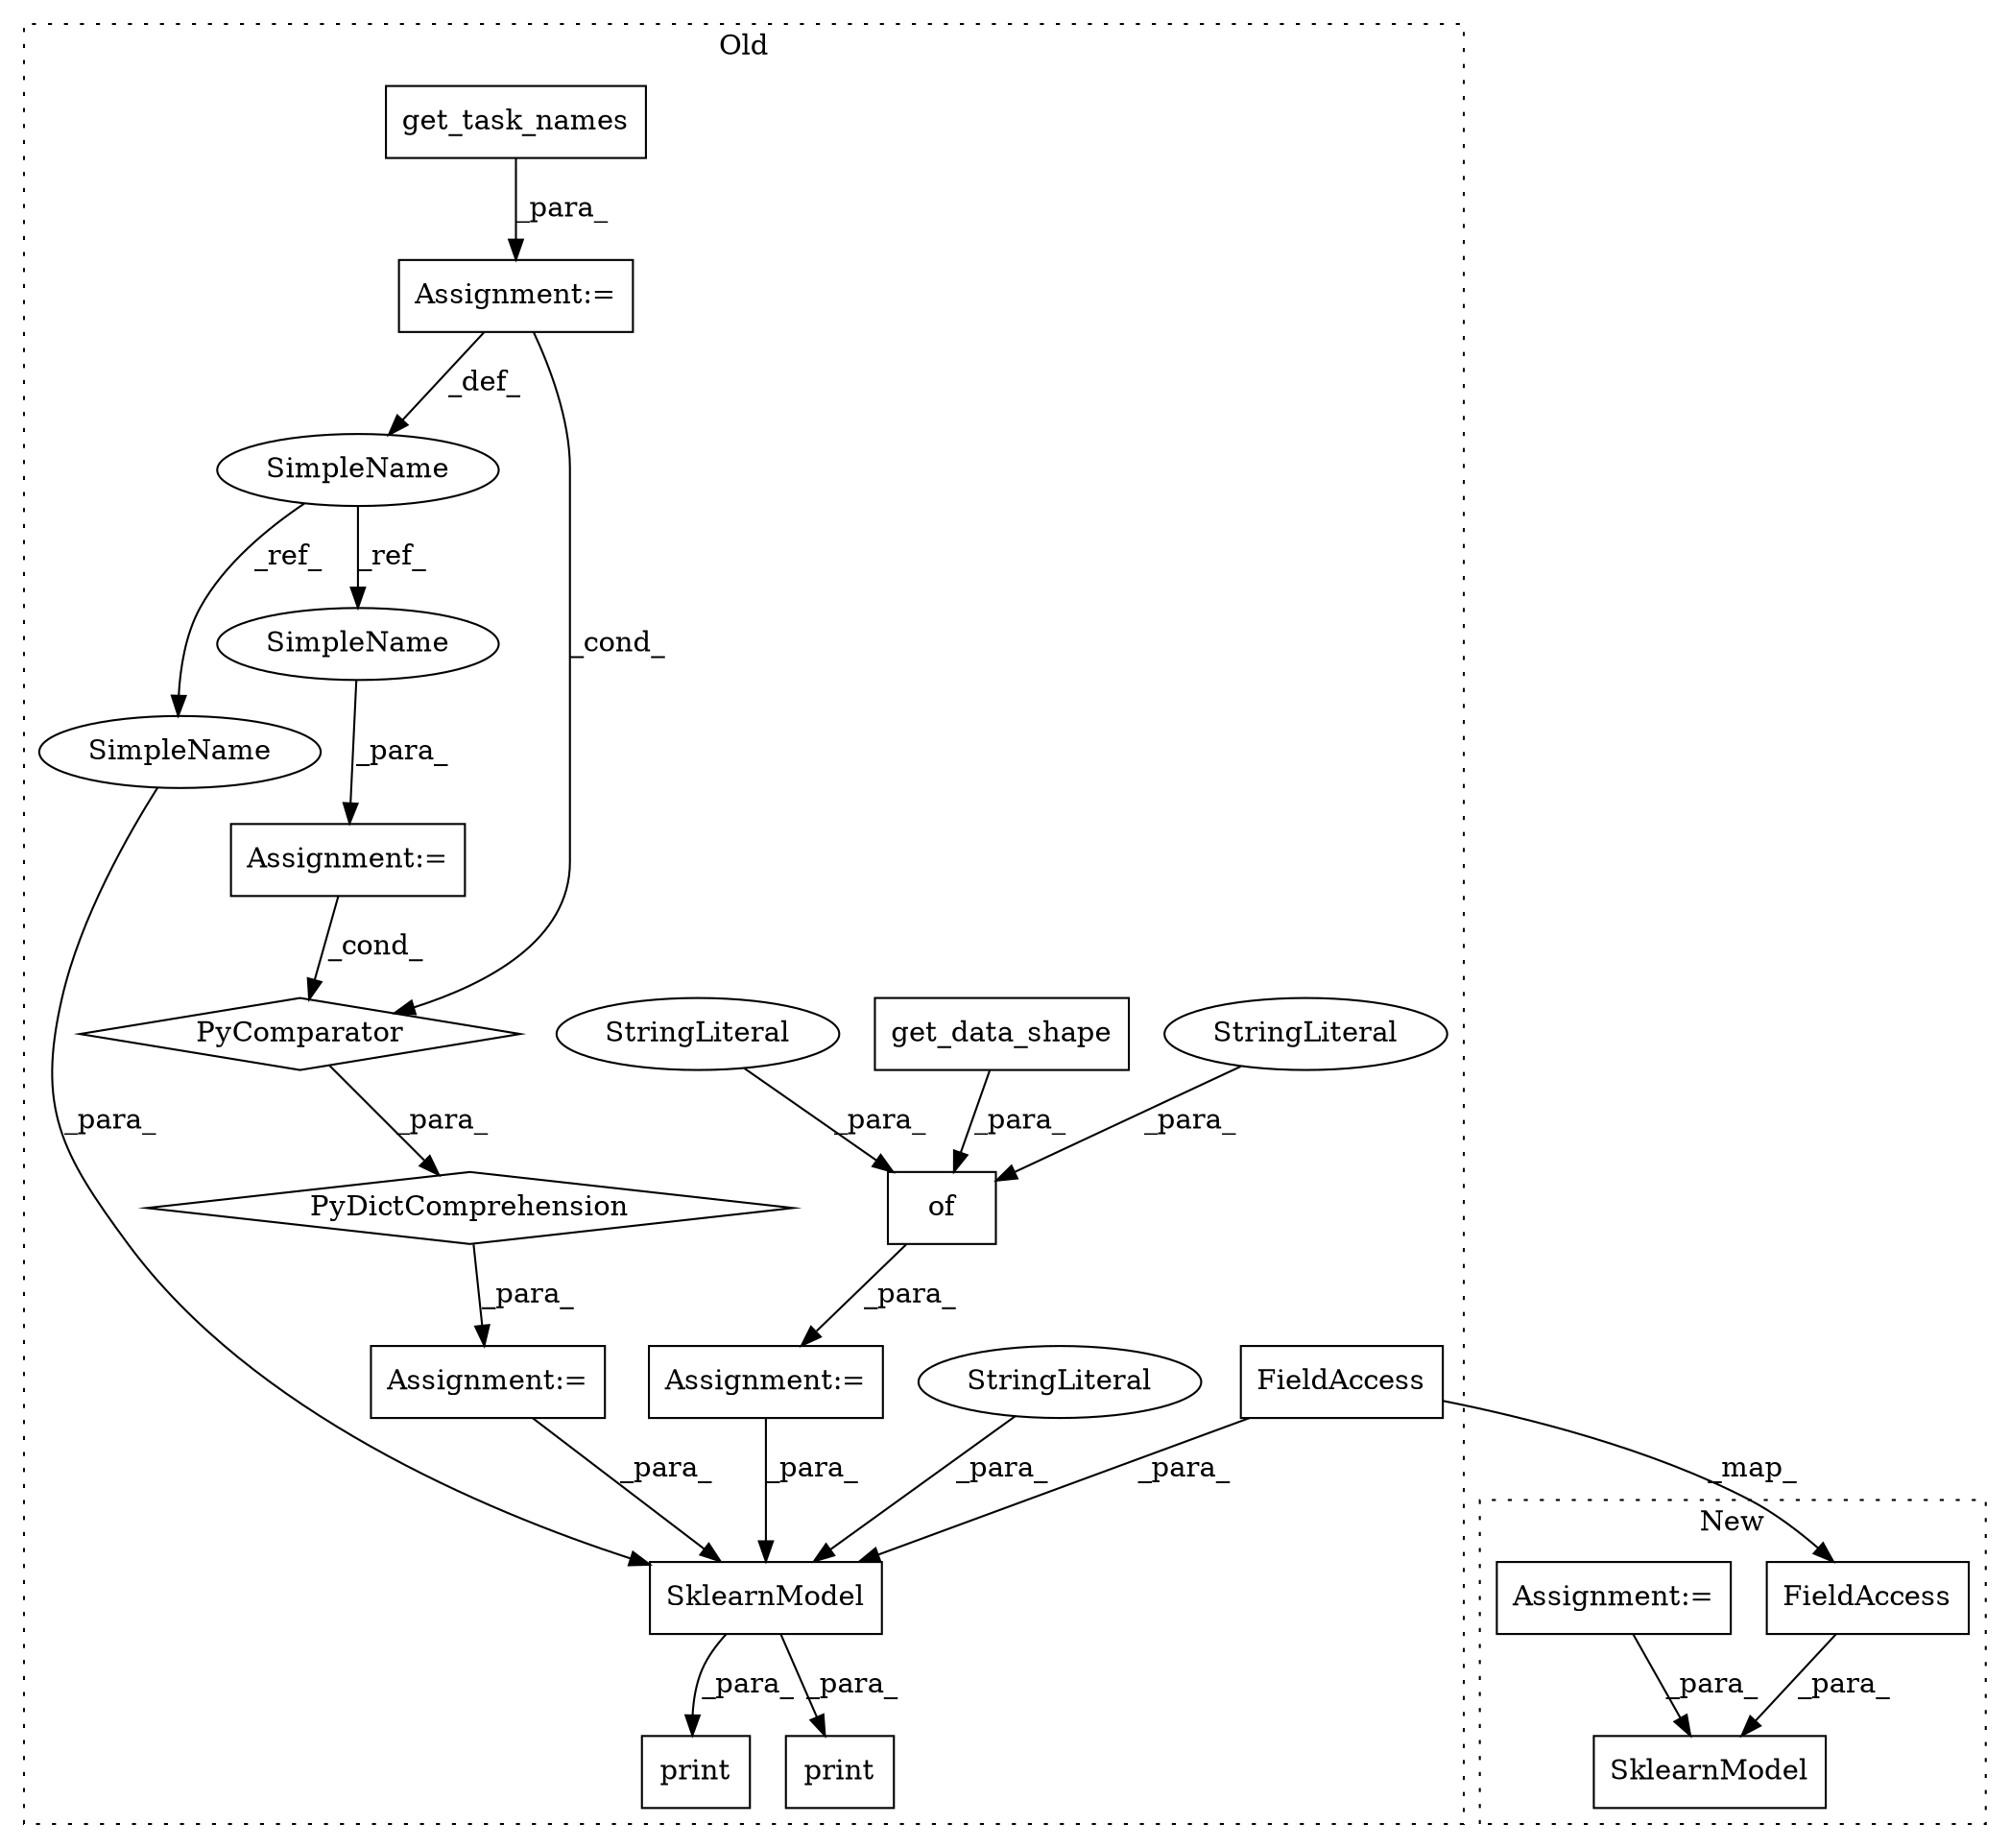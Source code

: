 digraph G {
subgraph cluster0 {
1 [label="SklearnModel" a="32" s="6161,6250" l="13,1" shape="box"];
3 [label="StringLiteral" a="45" s="6219" l="12" shape="ellipse"];
4 [label="of" a="32" s="6004,6068" l="3,1" shape="box"];
5 [label="Assignment:=" a="7" s="5999" l="1" shape="box"];
6 [label="Assignment:=" a="7" s="5955" l="24" shape="box"];
8 [label="FieldAccess" a="22" s="6204" l="14" shape="box"];
9 [label="StringLiteral" a="45" s="6025" l="12" shape="ellipse"];
10 [label="StringLiteral" a="45" s="6007" l="12" shape="ellipse"];
11 [label="get_data_shape" a="32" s="6052" l="16" shape="box"];
12 [label="SimpleName" a="42" s="5812" l="5" shape="ellipse"];
13 [label="PyDictComprehension" a="110" s="5876" l="111" shape="diamond"];
14 [label="PyComparator" a="113" s="5955" l="24" shape="diamond"];
15 [label="Assignment:=" a="7" s="5864" l="12" shape="box"];
17 [label="get_task_names" a="32" s="5832" l="16" shape="box"];
18 [label="print" a="32" s="6497,6515" l="6,1" shape="box"];
19 [label="Assignment:=" a="7" s="5817" l="1" shape="box"];
20 [label="print" a="32" s="6780,6792" l="6,1" shape="box"];
21 [label="SimpleName" a="42" s="5965" l="5" shape="ellipse"];
22 [label="SimpleName" a="42" s="6174" l="5" shape="ellipse"];
label = "Old";
style="dotted";
}
subgraph cluster1 {
2 [label="SklearnModel" a="32" s="5024,5065" l="13,1" shape="box"];
7 [label="FieldAccess" a="22" s="5051" l="14" shape="box"];
16 [label="Assignment:=" a="7" s="4993" l="1" shape="box"];
label = "New";
style="dotted";
}
1 -> 20 [label="_para_"];
1 -> 18 [label="_para_"];
3 -> 1 [label="_para_"];
4 -> 5 [label="_para_"];
5 -> 1 [label="_para_"];
6 -> 14 [label="_cond_"];
7 -> 2 [label="_para_"];
8 -> 1 [label="_para_"];
8 -> 7 [label="_map_"];
9 -> 4 [label="_para_"];
10 -> 4 [label="_para_"];
11 -> 4 [label="_para_"];
12 -> 22 [label="_ref_"];
12 -> 21 [label="_ref_"];
13 -> 15 [label="_para_"];
14 -> 13 [label="_para_"];
15 -> 1 [label="_para_"];
16 -> 2 [label="_para_"];
17 -> 19 [label="_para_"];
19 -> 14 [label="_cond_"];
19 -> 12 [label="_def_"];
21 -> 6 [label="_para_"];
22 -> 1 [label="_para_"];
}